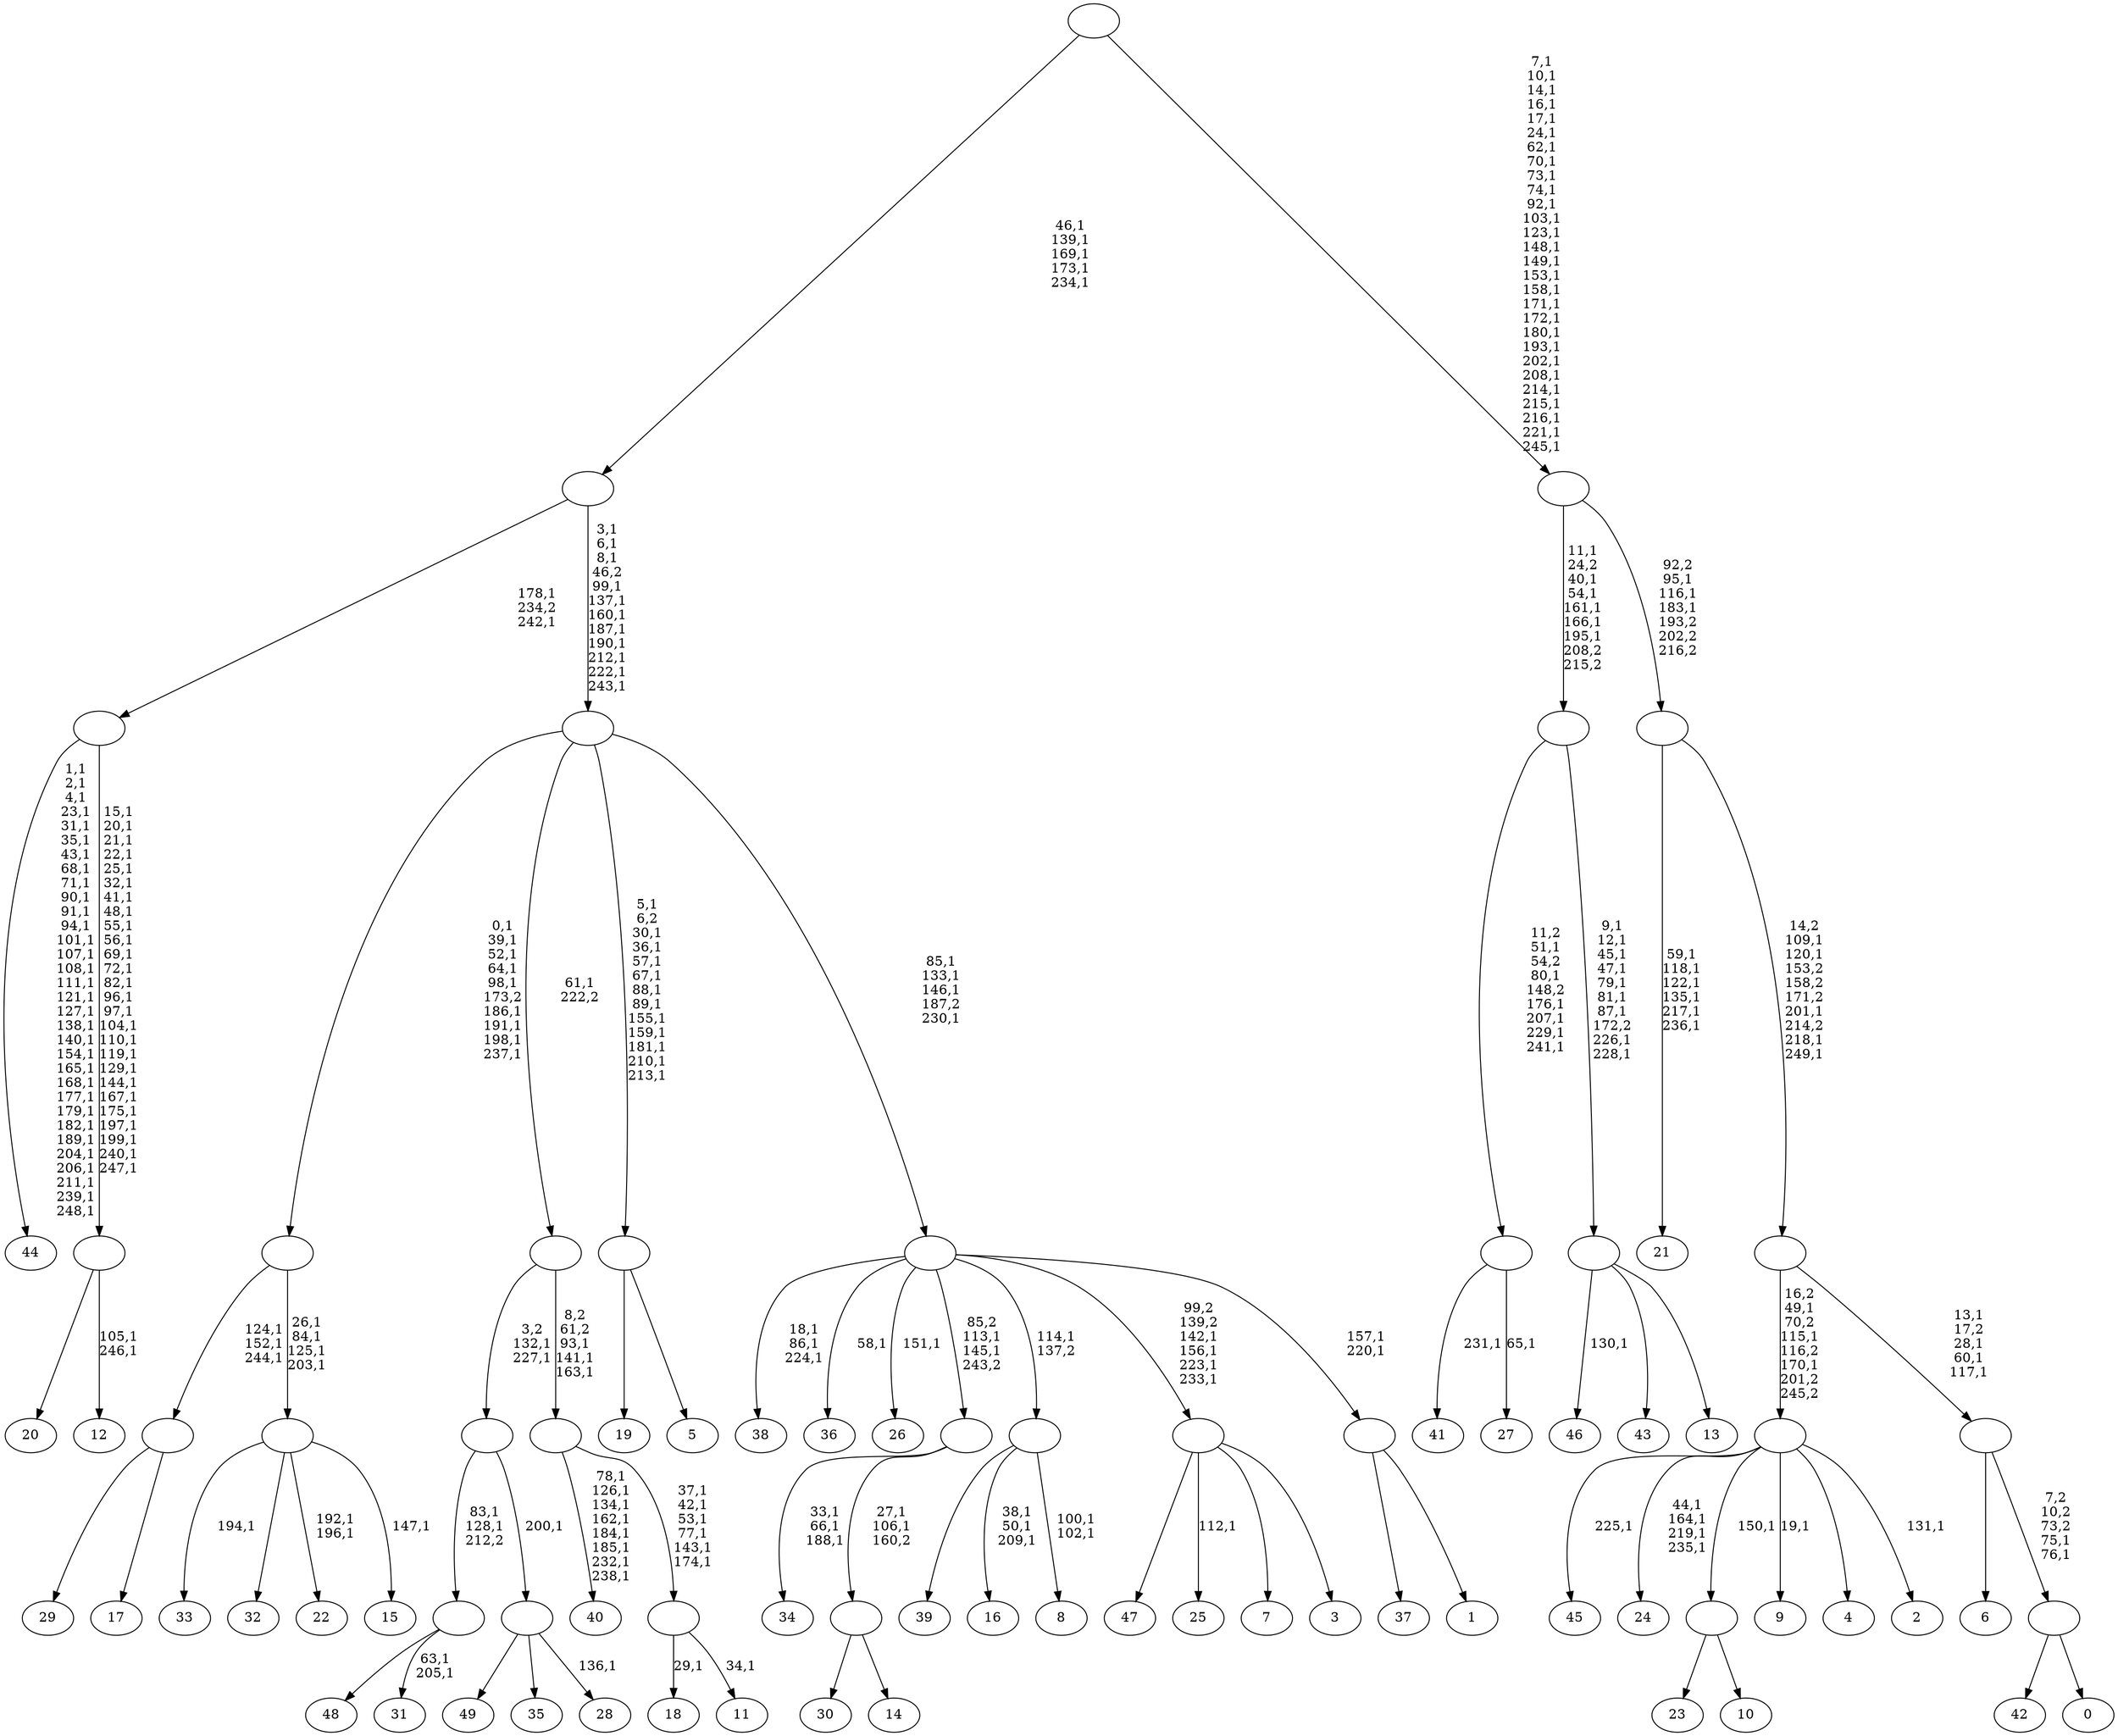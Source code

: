digraph T {
	300 [label="49"]
	299 [label="48"]
	298 [label="47"]
	297 [label="46"]
	295 [label="45"]
	293 [label="44"]
	260 [label="43"]
	259 [label="42"]
	258 [label="41"]
	256 [label="40"]
	247 [label="39"]
	246 [label="38"]
	242 [label="37"]
	241 [label="36"]
	239 [label="35"]
	238 [label="34"]
	234 [label="33"]
	232 [label="32"]
	231 [label="31"]
	228 [label=""]
	226 [label="30"]
	225 [label="29"]
	224 [label="28"]
	222 [label=""]
	221 [label=""]
	219 [label="27"]
	217 [label=""]
	211 [label="26"]
	209 [label="25"]
	207 [label="24"]
	202 [label="23"]
	201 [label="22"]
	198 [label="21"]
	191 [label="20"]
	190 [label="19"]
	189 [label="18"]
	187 [label="17"]
	186 [label=""]
	183 [label="16"]
	179 [label="15"]
	177 [label=""]
	173 [label=""]
	164 [label="14"]
	163 [label=""]
	161 [label=""]
	159 [label="13"]
	158 [label=""]
	149 [label=""]
	143 [label="12"]
	140 [label=""]
	114 [label=""]
	112 [label="11"]
	110 [label=""]
	104 [label=""]
	101 [label=""]
	100 [label="10"]
	99 [label=""]
	98 [label="9"]
	96 [label="8"]
	93 [label=""]
	92 [label="7"]
	91 [label="6"]
	90 [label="5"]
	89 [label=""]
	77 [label="4"]
	76 [label="3"]
	75 [label=""]
	71 [label="2"]
	69 [label=""]
	66 [label="1"]
	65 [label=""]
	63 [label=""]
	59 [label=""]
	48 [label=""]
	43 [label="0"]
	42 [label=""]
	40 [label=""]
	36 [label=""]
	31 [label=""]
	28 [label=""]
	0 [label=""]
	228 -> 231 [label="63,1\n205,1"]
	228 -> 299 [label=""]
	222 -> 224 [label="136,1"]
	222 -> 300 [label=""]
	222 -> 239 [label=""]
	221 -> 228 [label="83,1\n128,1\n212,2"]
	221 -> 222 [label="200,1"]
	217 -> 219 [label="65,1"]
	217 -> 258 [label="231,1"]
	186 -> 225 [label=""]
	186 -> 187 [label=""]
	177 -> 179 [label="147,1"]
	177 -> 201 [label="192,1\n196,1"]
	177 -> 234 [label="194,1"]
	177 -> 232 [label=""]
	173 -> 177 [label="26,1\n84,1\n125,1\n203,1"]
	173 -> 186 [label="124,1\n152,1\n244,1"]
	163 -> 226 [label=""]
	163 -> 164 [label=""]
	161 -> 163 [label="27,1\n106,1\n160,2"]
	161 -> 238 [label="33,1\n66,1\n188,1"]
	158 -> 297 [label="130,1"]
	158 -> 260 [label=""]
	158 -> 159 [label=""]
	149 -> 158 [label="9,1\n12,1\n45,1\n47,1\n79,1\n81,1\n87,1\n172,2\n226,1\n228,1"]
	149 -> 217 [label="11,2\n51,1\n54,2\n80,1\n148,2\n176,1\n207,1\n229,1\n241,1"]
	140 -> 143 [label="105,1\n246,1"]
	140 -> 191 [label=""]
	114 -> 140 [label="15,1\n20,1\n21,1\n22,1\n25,1\n32,1\n41,1\n48,1\n55,1\n56,1\n69,1\n72,1\n82,1\n96,1\n97,1\n104,1\n110,1\n119,1\n129,1\n144,1\n167,1\n175,1\n197,1\n199,1\n240,1\n247,1"]
	114 -> 293 [label="1,1\n2,1\n4,1\n23,1\n31,1\n35,1\n43,1\n68,1\n71,1\n90,1\n91,1\n94,1\n101,1\n107,1\n108,1\n111,1\n121,1\n127,1\n138,1\n140,1\n154,1\n165,1\n168,1\n177,1\n179,1\n182,1\n189,1\n204,1\n206,1\n211,1\n239,1\n248,1"]
	110 -> 112 [label="34,1"]
	110 -> 189 [label="29,1"]
	104 -> 110 [label="37,1\n42,1\n53,1\n77,1\n143,1\n174,1"]
	104 -> 256 [label="78,1\n126,1\n134,1\n162,1\n184,1\n185,1\n232,1\n238,1"]
	101 -> 104 [label="8,2\n61,2\n93,1\n141,1\n163,1"]
	101 -> 221 [label="3,2\n132,1\n227,1"]
	99 -> 202 [label=""]
	99 -> 100 [label=""]
	93 -> 96 [label="100,1\n102,1"]
	93 -> 183 [label="38,1\n50,1\n209,1"]
	93 -> 247 [label=""]
	89 -> 190 [label=""]
	89 -> 90 [label=""]
	75 -> 209 [label="112,1"]
	75 -> 298 [label=""]
	75 -> 92 [label=""]
	75 -> 76 [label=""]
	69 -> 71 [label="131,1"]
	69 -> 98 [label="19,1"]
	69 -> 207 [label="44,1\n164,1\n219,1\n235,1"]
	69 -> 295 [label="225,1"]
	69 -> 99 [label="150,1"]
	69 -> 77 [label=""]
	65 -> 242 [label=""]
	65 -> 66 [label=""]
	63 -> 65 [label="157,1\n220,1"]
	63 -> 75 [label="99,2\n139,2\n142,1\n156,1\n223,1\n233,1"]
	63 -> 161 [label="85,2\n113,1\n145,1\n243,2"]
	63 -> 211 [label="151,1"]
	63 -> 241 [label="58,1"]
	63 -> 246 [label="18,1\n86,1\n224,1"]
	63 -> 93 [label="114,1\n137,2"]
	59 -> 63 [label="85,1\n133,1\n146,1\n187,2\n230,1"]
	59 -> 89 [label="5,1\n6,2\n30,1\n36,1\n57,1\n67,1\n88,1\n89,1\n155,1\n159,1\n181,1\n210,1\n213,1"]
	59 -> 173 [label="0,1\n39,1\n52,1\n64,1\n98,1\n173,2\n186,1\n191,1\n198,1\n237,1"]
	59 -> 101 [label="61,1\n222,2"]
	48 -> 59 [label="3,1\n6,1\n8,1\n46,2\n99,1\n137,1\n160,1\n187,1\n190,1\n212,1\n222,1\n243,1"]
	48 -> 114 [label="178,1\n234,2\n242,1"]
	42 -> 259 [label=""]
	42 -> 43 [label=""]
	40 -> 42 [label="7,2\n10,2\n73,2\n75,1\n76,1"]
	40 -> 91 [label=""]
	36 -> 40 [label="13,1\n17,2\n28,1\n60,1\n117,1"]
	36 -> 69 [label="16,2\n49,1\n70,2\n115,1\n116,2\n170,1\n201,2\n245,2"]
	31 -> 36 [label="14,2\n109,1\n120,1\n153,2\n158,2\n171,2\n201,1\n214,2\n218,1\n249,1"]
	31 -> 198 [label="59,1\n118,1\n122,1\n135,1\n217,1\n236,1"]
	28 -> 31 [label="92,2\n95,1\n116,1\n183,1\n193,2\n202,2\n216,2"]
	28 -> 149 [label="11,1\n24,2\n40,1\n54,1\n161,1\n166,1\n195,1\n208,2\n215,2"]
	0 -> 28 [label="7,1\n10,1\n14,1\n16,1\n17,1\n24,1\n62,1\n70,1\n73,1\n74,1\n92,1\n103,1\n123,1\n148,1\n149,1\n153,1\n158,1\n171,1\n172,1\n180,1\n193,1\n202,1\n208,1\n214,1\n215,1\n216,1\n221,1\n245,1"]
	0 -> 48 [label="46,1\n139,1\n169,1\n173,1\n234,1"]
}
